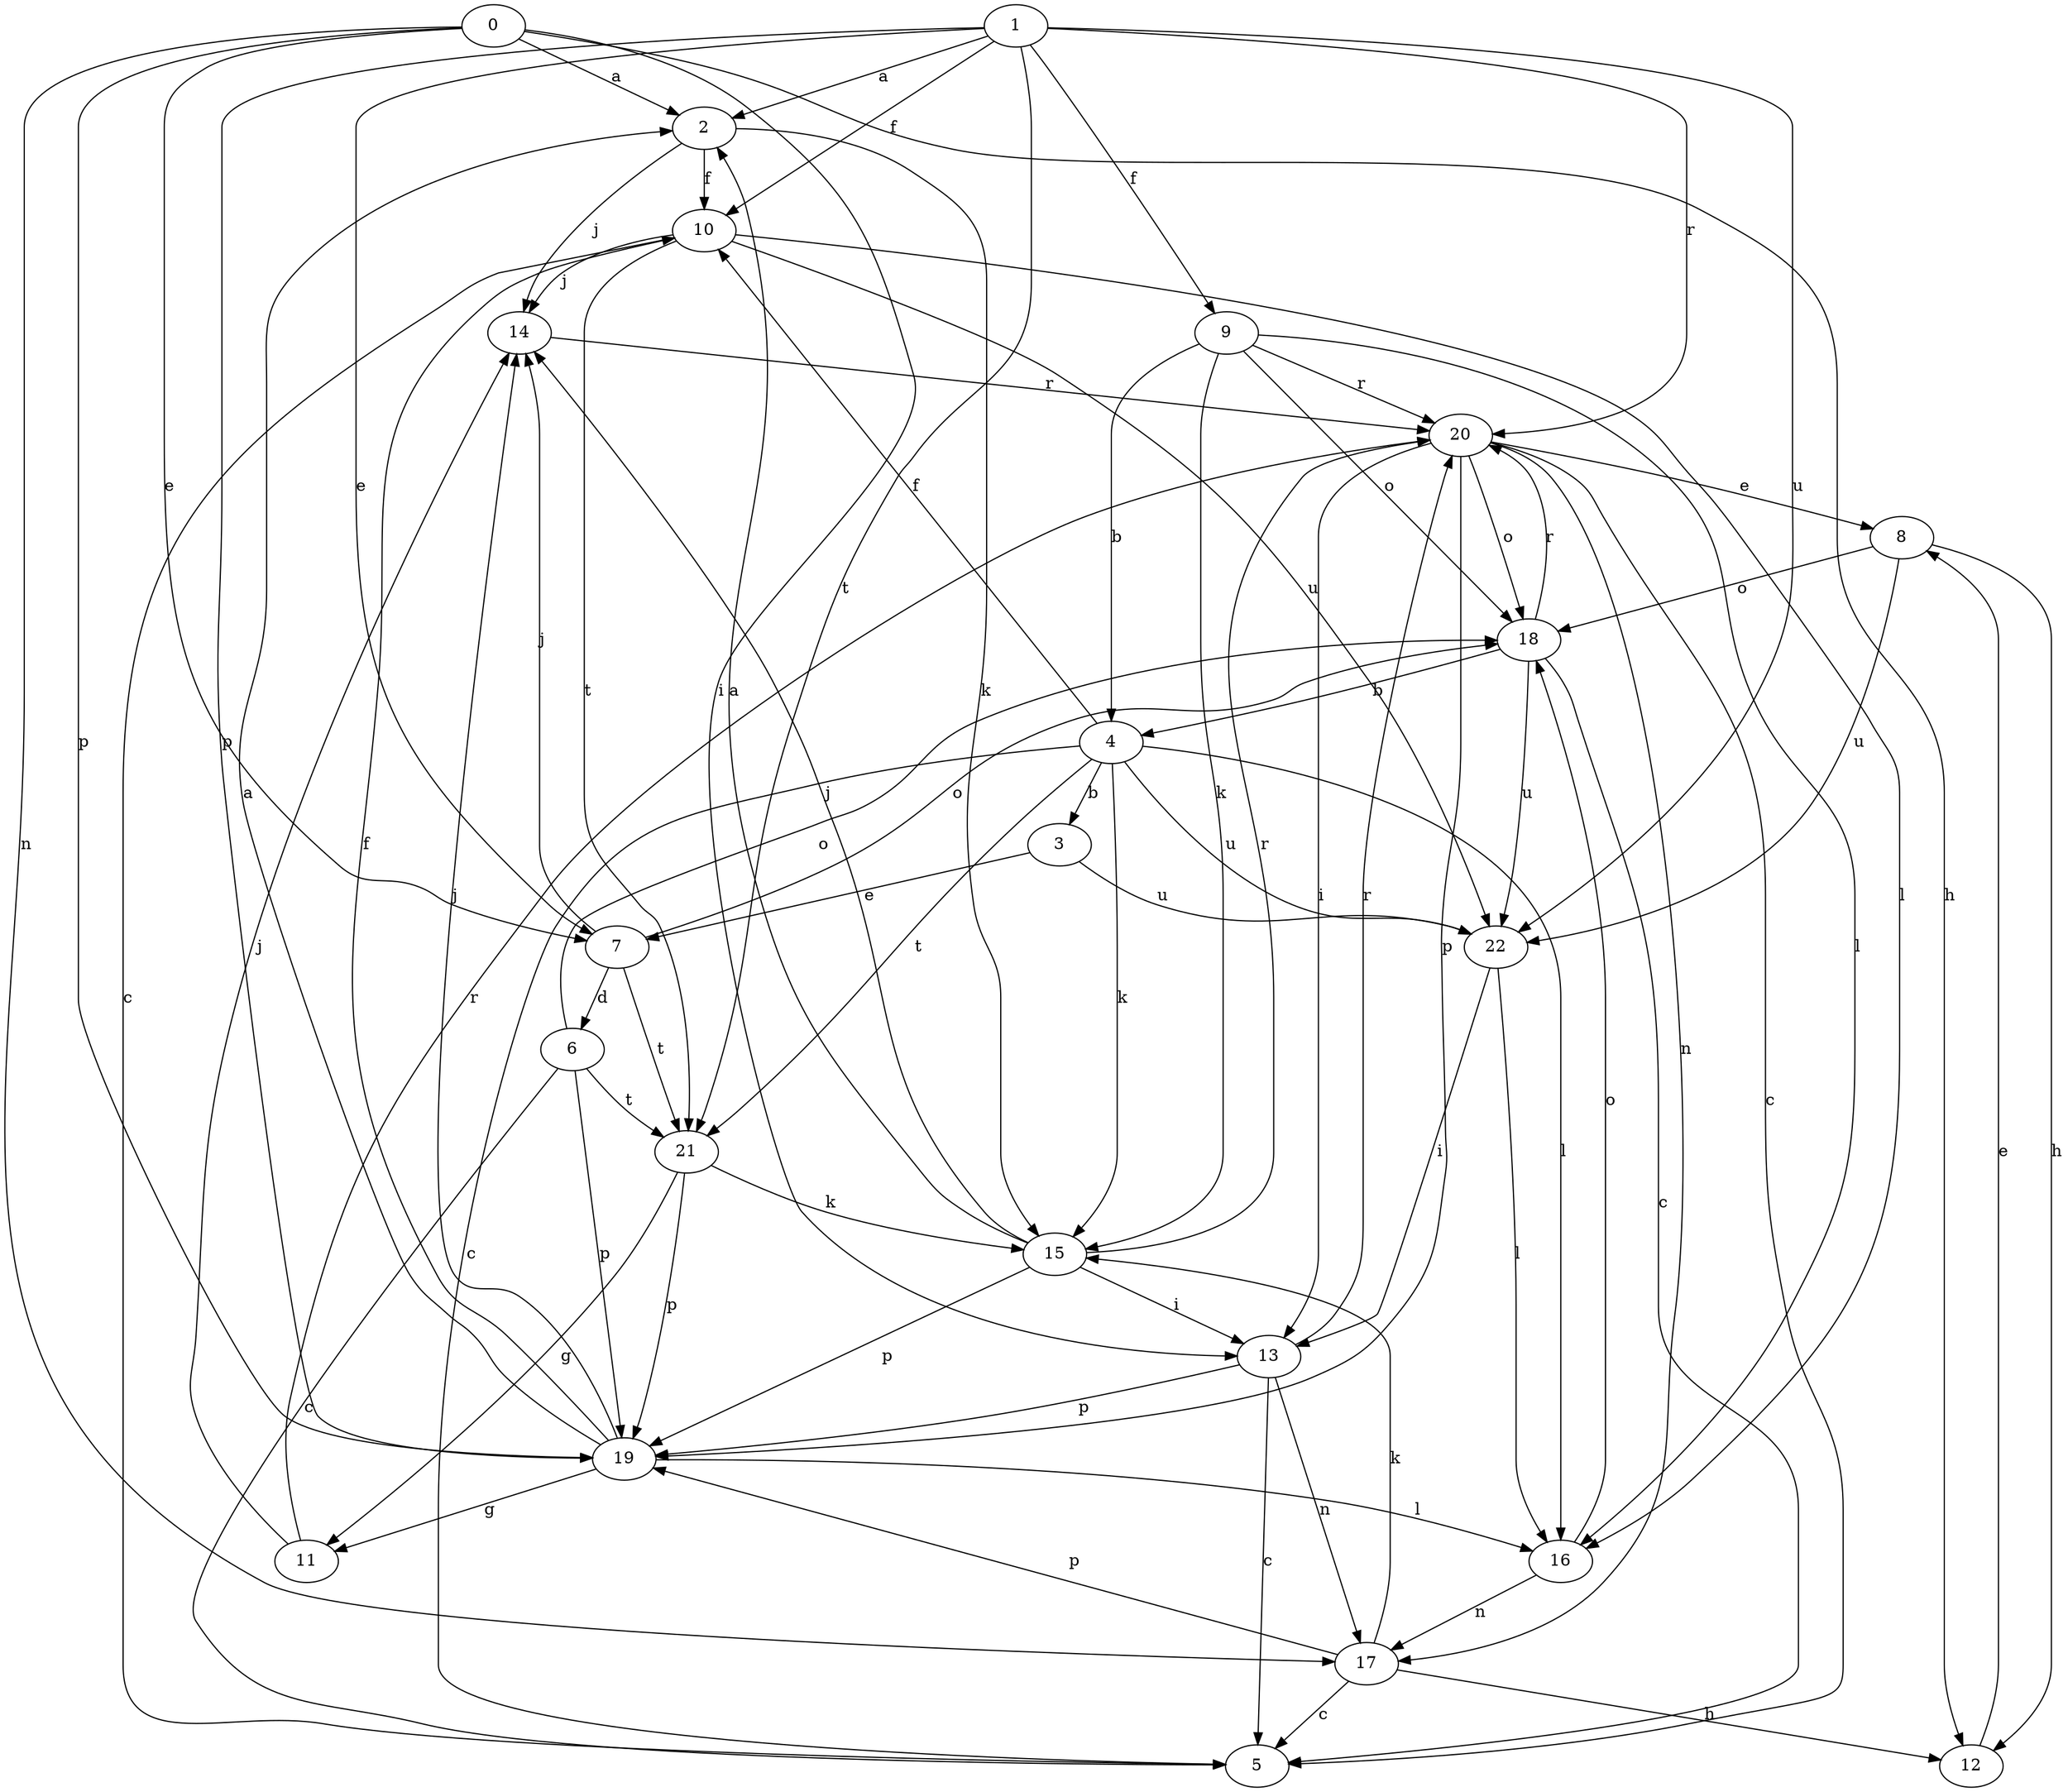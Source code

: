 strict digraph  {
0;
2;
3;
4;
5;
6;
7;
8;
9;
10;
11;
12;
13;
14;
1;
15;
16;
17;
18;
19;
20;
21;
22;
0 -> 2  [label=a];
0 -> 7  [label=e];
0 -> 12  [label=h];
0 -> 13  [label=i];
0 -> 17  [label=n];
0 -> 19  [label=p];
2 -> 10  [label=f];
2 -> 14  [label=j];
2 -> 15  [label=k];
3 -> 7  [label=e];
3 -> 22  [label=u];
4 -> 3  [label=b];
4 -> 5  [label=c];
4 -> 10  [label=f];
4 -> 15  [label=k];
4 -> 16  [label=l];
4 -> 21  [label=t];
4 -> 22  [label=u];
6 -> 5  [label=c];
6 -> 18  [label=o];
6 -> 19  [label=p];
6 -> 21  [label=t];
7 -> 6  [label=d];
7 -> 14  [label=j];
7 -> 18  [label=o];
7 -> 21  [label=t];
8 -> 12  [label=h];
8 -> 18  [label=o];
8 -> 22  [label=u];
9 -> 4  [label=b];
9 -> 15  [label=k];
9 -> 16  [label=l];
9 -> 18  [label=o];
9 -> 20  [label=r];
10 -> 5  [label=c];
10 -> 14  [label=j];
10 -> 16  [label=l];
10 -> 21  [label=t];
10 -> 22  [label=u];
11 -> 14  [label=j];
11 -> 20  [label=r];
12 -> 8  [label=e];
13 -> 5  [label=c];
13 -> 17  [label=n];
13 -> 19  [label=p];
13 -> 20  [label=r];
14 -> 20  [label=r];
1 -> 2  [label=a];
1 -> 7  [label=e];
1 -> 9  [label=f];
1 -> 10  [label=f];
1 -> 19  [label=p];
1 -> 20  [label=r];
1 -> 21  [label=t];
1 -> 22  [label=u];
15 -> 2  [label=a];
15 -> 13  [label=i];
15 -> 14  [label=j];
15 -> 19  [label=p];
15 -> 20  [label=r];
16 -> 17  [label=n];
16 -> 18  [label=o];
17 -> 5  [label=c];
17 -> 12  [label=h];
17 -> 15  [label=k];
17 -> 19  [label=p];
18 -> 4  [label=b];
18 -> 5  [label=c];
18 -> 20  [label=r];
18 -> 22  [label=u];
19 -> 2  [label=a];
19 -> 10  [label=f];
19 -> 11  [label=g];
19 -> 14  [label=j];
19 -> 16  [label=l];
20 -> 5  [label=c];
20 -> 8  [label=e];
20 -> 13  [label=i];
20 -> 17  [label=n];
20 -> 18  [label=o];
20 -> 19  [label=p];
21 -> 11  [label=g];
21 -> 15  [label=k];
21 -> 19  [label=p];
22 -> 13  [label=i];
22 -> 16  [label=l];
}
